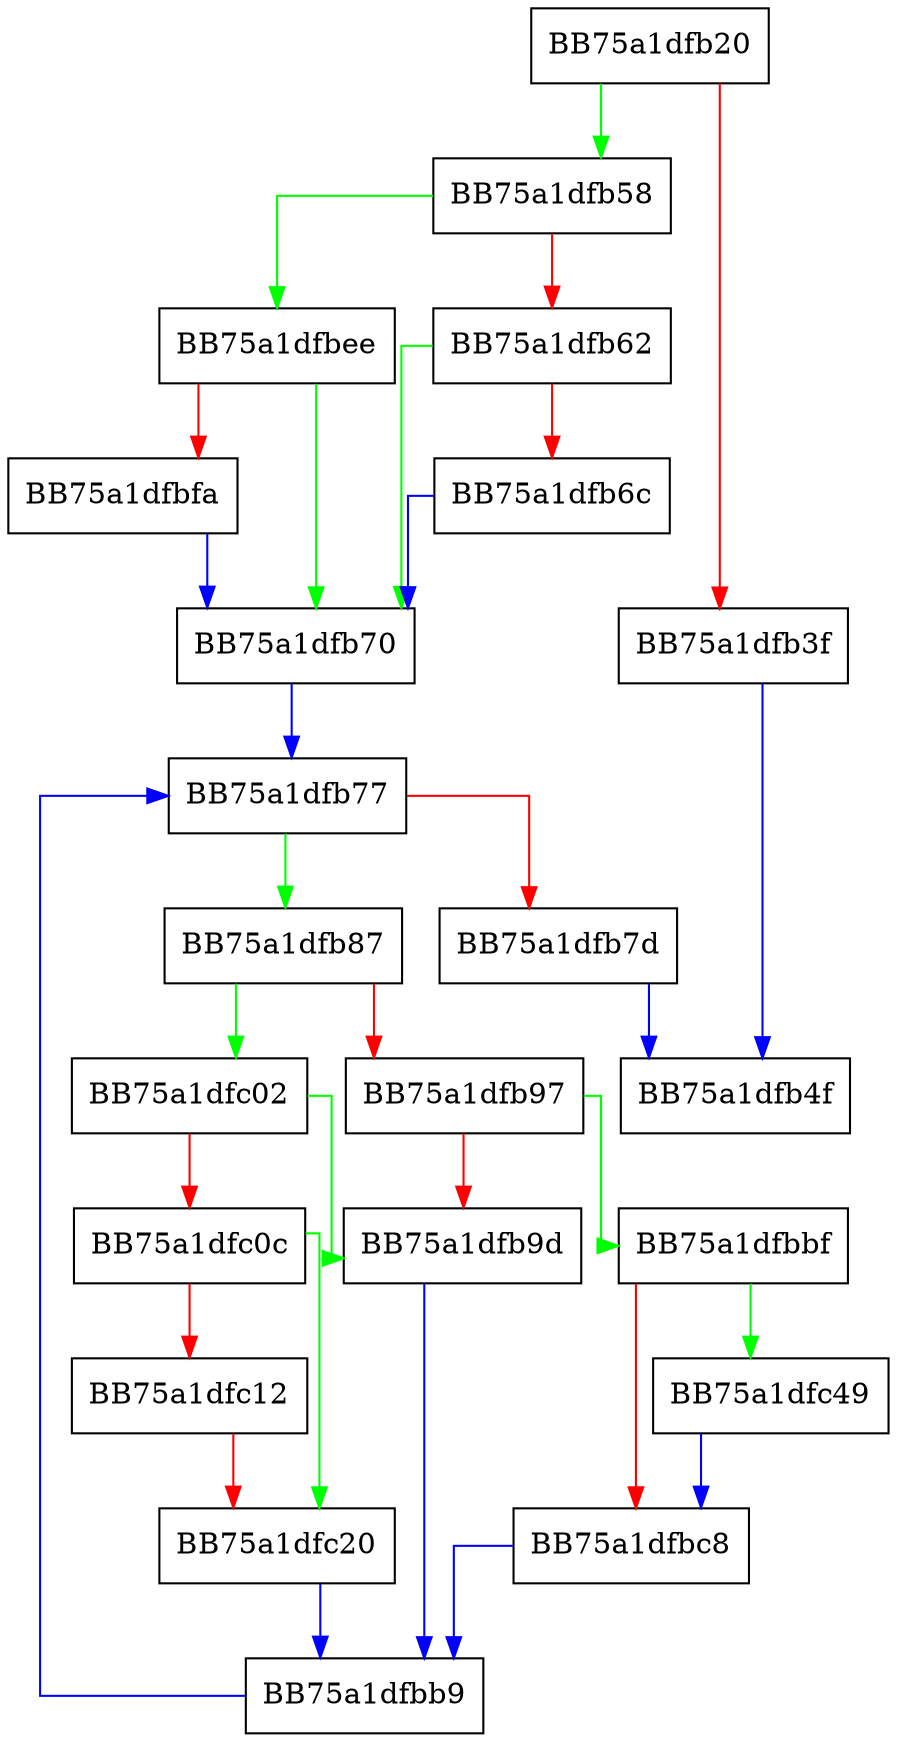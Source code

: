 digraph _Insert_node {
  node [shape="box"];
  graph [splines=ortho];
  BB75a1dfb20 -> BB75a1dfb58 [color="green"];
  BB75a1dfb20 -> BB75a1dfb3f [color="red"];
  BB75a1dfb3f -> BB75a1dfb4f [color="blue"];
  BB75a1dfb58 -> BB75a1dfbee [color="green"];
  BB75a1dfb58 -> BB75a1dfb62 [color="red"];
  BB75a1dfb62 -> BB75a1dfb70 [color="green"];
  BB75a1dfb62 -> BB75a1dfb6c [color="red"];
  BB75a1dfb6c -> BB75a1dfb70 [color="blue"];
  BB75a1dfb70 -> BB75a1dfb77 [color="blue"];
  BB75a1dfb77 -> BB75a1dfb87 [color="green"];
  BB75a1dfb77 -> BB75a1dfb7d [color="red"];
  BB75a1dfb7d -> BB75a1dfb4f [color="blue"];
  BB75a1dfb87 -> BB75a1dfc02 [color="green"];
  BB75a1dfb87 -> BB75a1dfb97 [color="red"];
  BB75a1dfb97 -> BB75a1dfbbf [color="green"];
  BB75a1dfb97 -> BB75a1dfb9d [color="red"];
  BB75a1dfb9d -> BB75a1dfbb9 [color="blue"];
  BB75a1dfbb9 -> BB75a1dfb77 [color="blue"];
  BB75a1dfbbf -> BB75a1dfc49 [color="green"];
  BB75a1dfbbf -> BB75a1dfbc8 [color="red"];
  BB75a1dfbc8 -> BB75a1dfbb9 [color="blue"];
  BB75a1dfbee -> BB75a1dfb70 [color="green"];
  BB75a1dfbee -> BB75a1dfbfa [color="red"];
  BB75a1dfbfa -> BB75a1dfb70 [color="blue"];
  BB75a1dfc02 -> BB75a1dfb9d [color="green"];
  BB75a1dfc02 -> BB75a1dfc0c [color="red"];
  BB75a1dfc0c -> BB75a1dfc20 [color="green"];
  BB75a1dfc0c -> BB75a1dfc12 [color="red"];
  BB75a1dfc12 -> BB75a1dfc20 [color="red"];
  BB75a1dfc20 -> BB75a1dfbb9 [color="blue"];
  BB75a1dfc49 -> BB75a1dfbc8 [color="blue"];
}